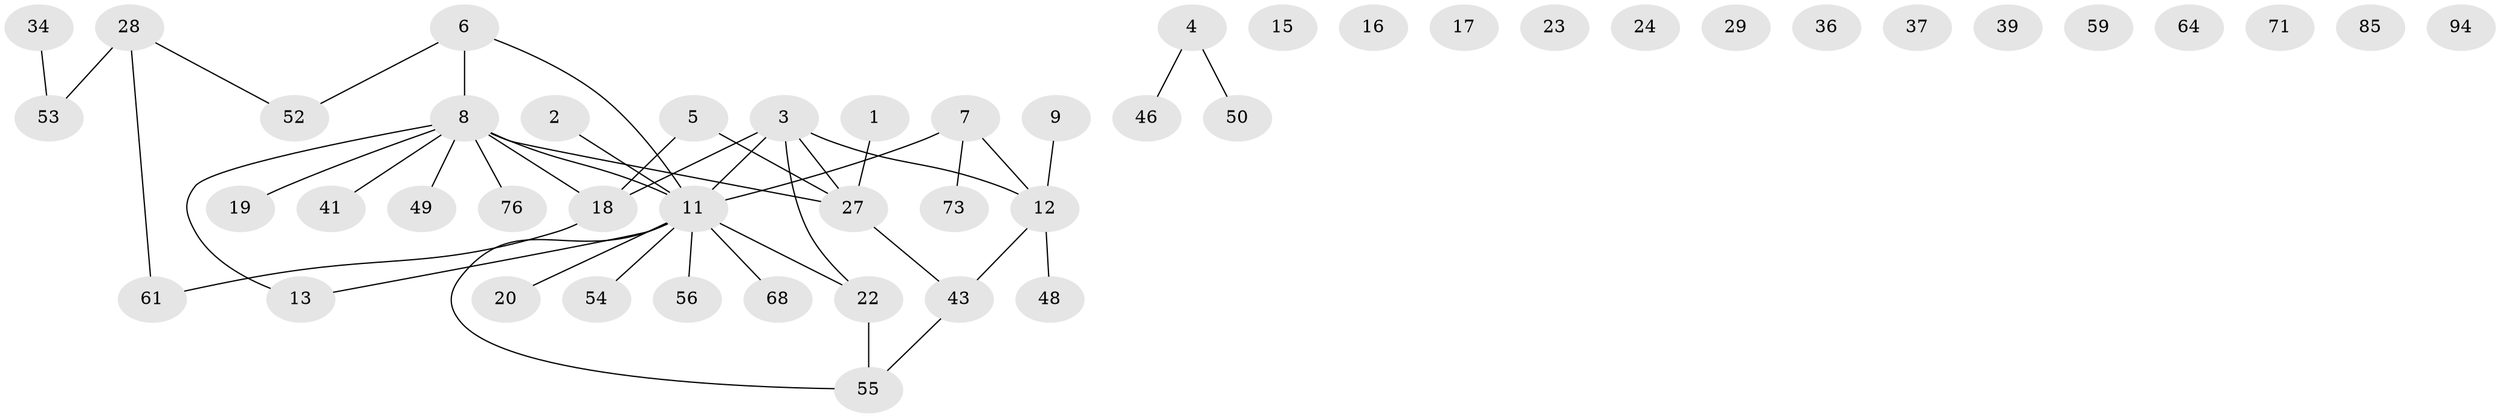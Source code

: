 // original degree distribution, {1: 0.24742268041237114, 5: 0.030927835051546393, 2: 0.26804123711340205, 3: 0.1958762886597938, 4: 0.08247422680412371, 0: 0.13402061855670103, 6: 0.020618556701030927, 7: 0.020618556701030927}
// Generated by graph-tools (version 1.1) at 2025/13/03/09/25 04:13:11]
// undirected, 48 vertices, 43 edges
graph export_dot {
graph [start="1"]
  node [color=gray90,style=filled];
  1;
  2;
  3 [super="+65+30+26"];
  4;
  5 [super="+51"];
  6 [super="+31+10"];
  7 [super="+72"];
  8 [super="+35+74+25"];
  9 [super="+21"];
  11 [super="+84+86+33"];
  12 [super="+14+57+58+45"];
  13 [super="+81"];
  15;
  16;
  17;
  18 [super="+40"];
  19;
  20 [super="+63"];
  22 [super="+44"];
  23 [super="+75+67"];
  24;
  27 [super="+83"];
  28 [super="+78"];
  29;
  34;
  36;
  37;
  39;
  41 [super="+87+70"];
  43;
  46 [super="+60"];
  48;
  49;
  50;
  52;
  53;
  54;
  55;
  56;
  59;
  61;
  64;
  68;
  71;
  73 [super="+92"];
  76;
  85;
  94;
  1 -- 27;
  2 -- 11;
  3 -- 11;
  3 -- 27;
  3 -- 12 [weight=2];
  3 -- 18;
  3 -- 22;
  4 -- 50;
  4 -- 46;
  5 -- 18;
  5 -- 27;
  6 -- 11;
  6 -- 8;
  6 -- 52;
  7 -- 73;
  7 -- 12;
  7 -- 11;
  8 -- 18 [weight=2];
  8 -- 41;
  8 -- 11 [weight=2];
  8 -- 76;
  8 -- 13;
  8 -- 49;
  8 -- 19;
  8 -- 27;
  9 -- 12 [weight=2];
  11 -- 68;
  11 -- 13;
  11 -- 20 [weight=2];
  11 -- 55;
  11 -- 22 [weight=2];
  11 -- 54;
  11 -- 56;
  12 -- 43;
  12 -- 48;
  18 -- 61;
  22 -- 55;
  27 -- 43;
  28 -- 53;
  28 -- 61;
  28 -- 52;
  34 -- 53;
  43 -- 55;
}
